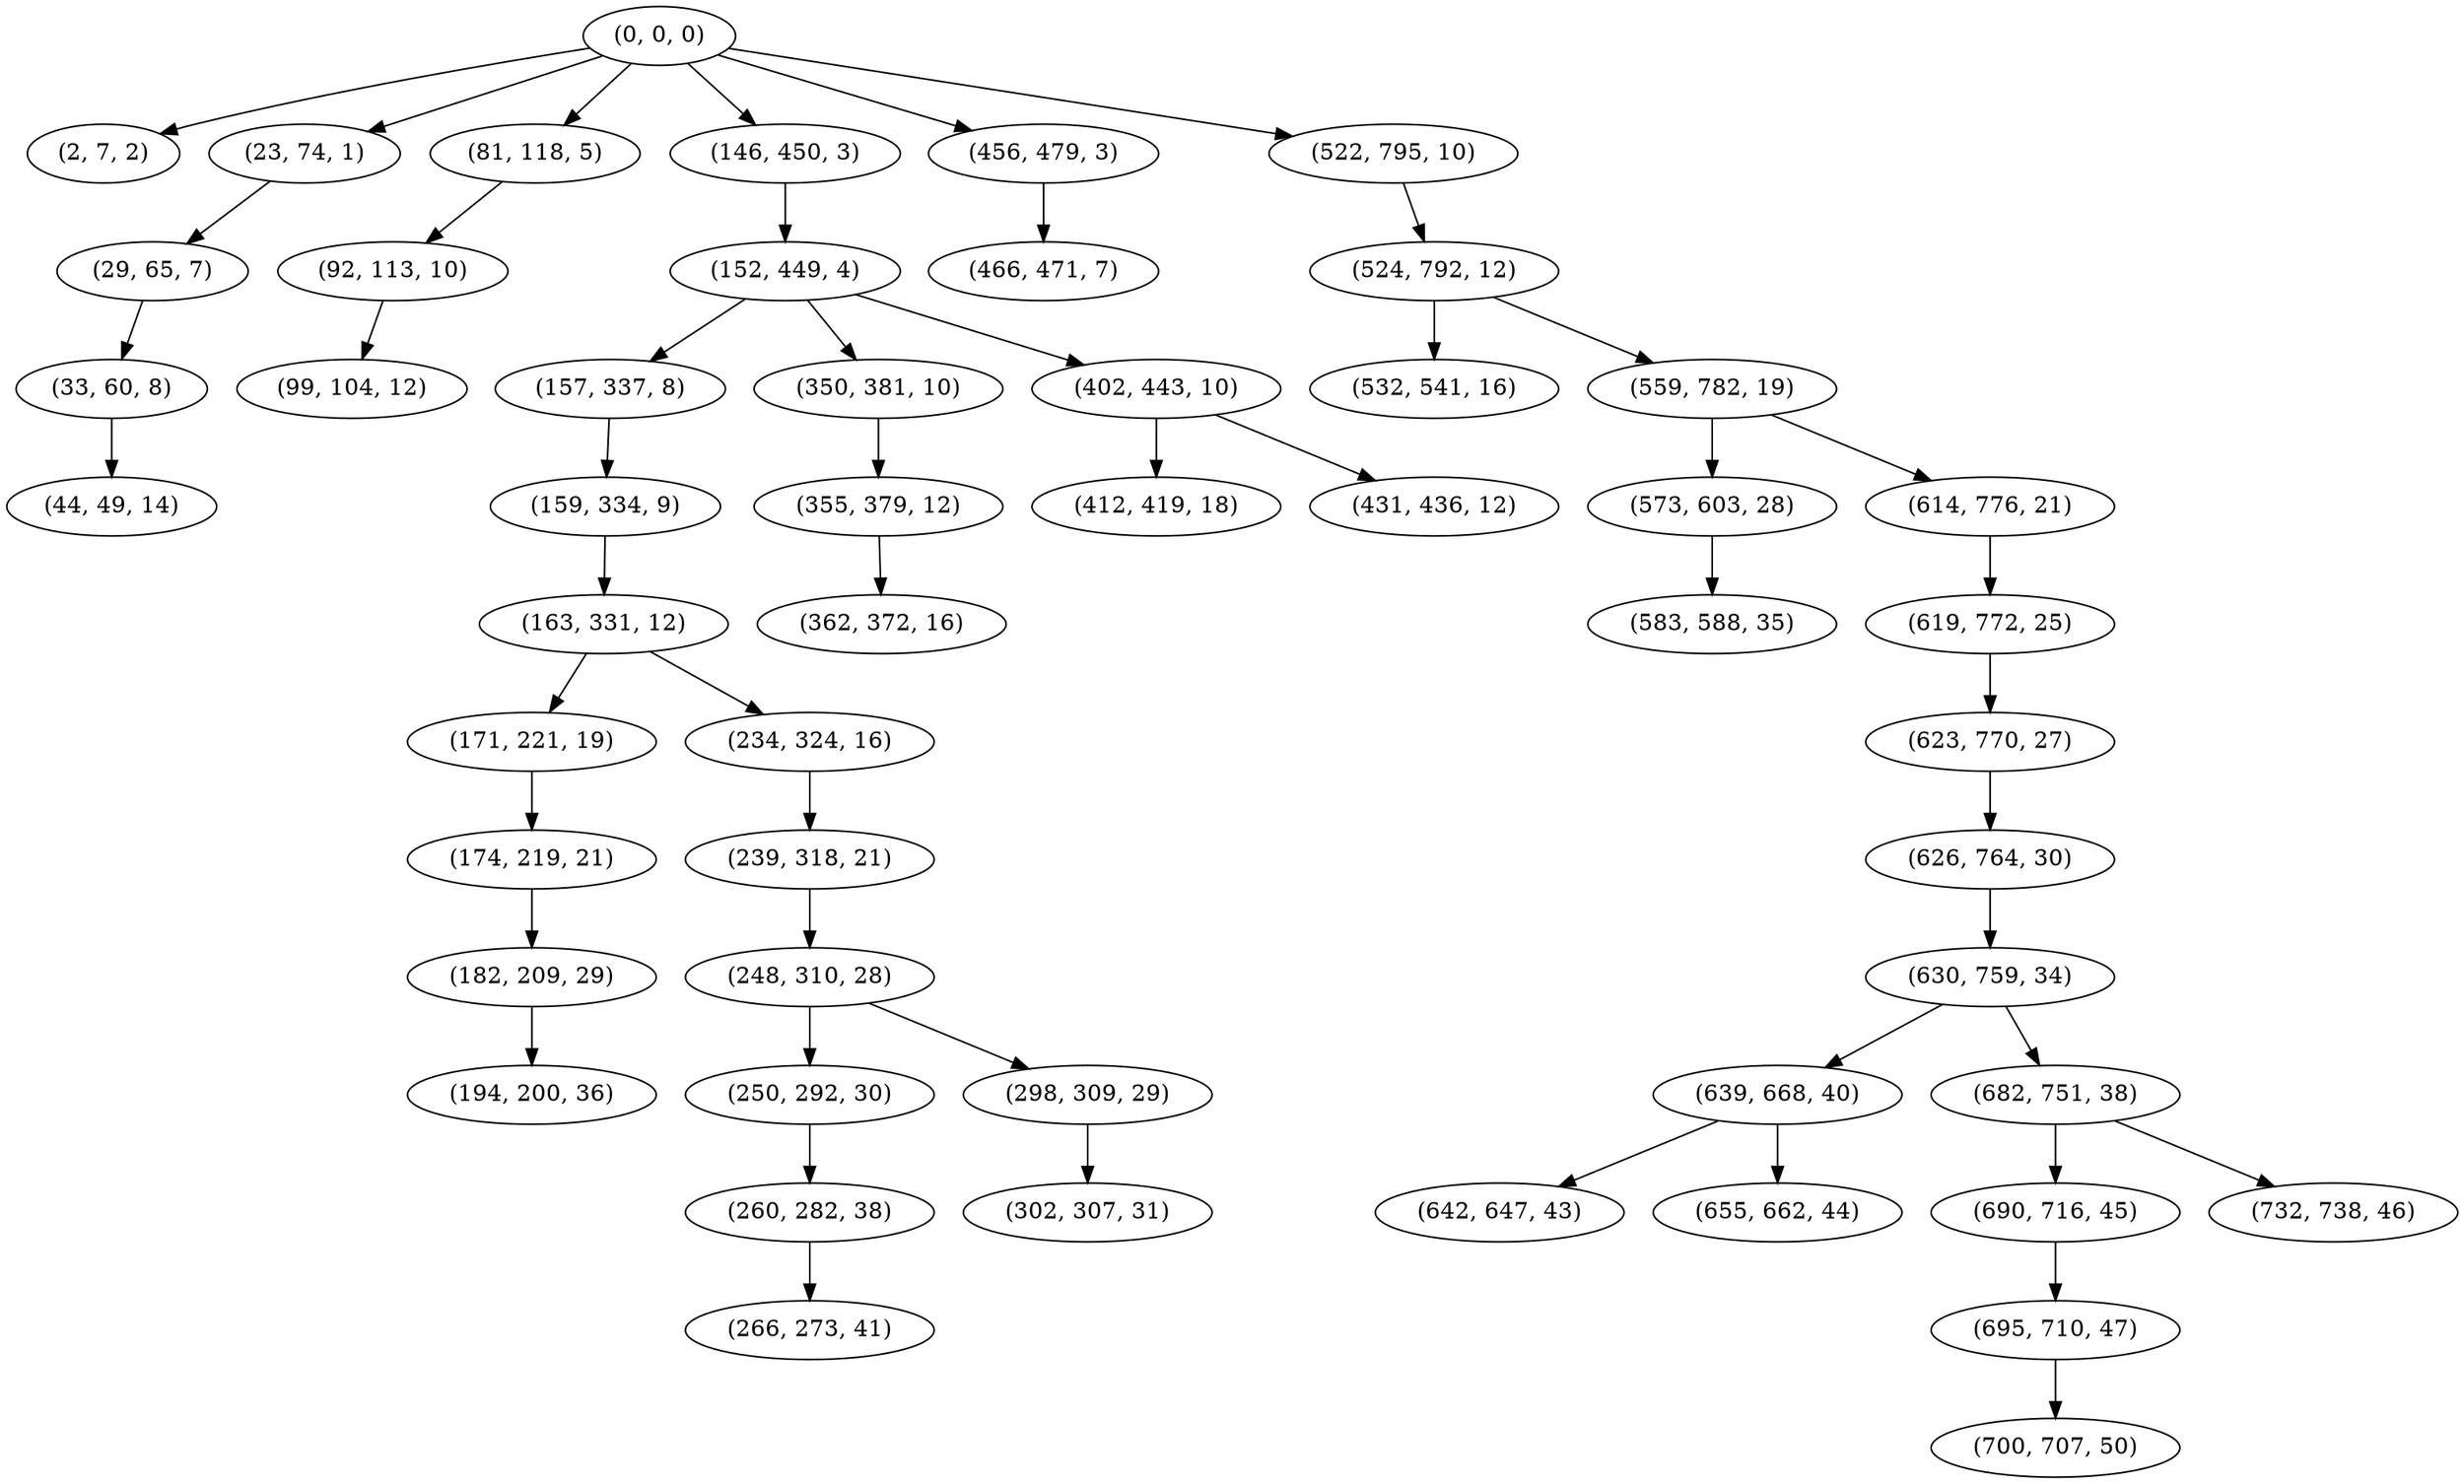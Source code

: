 digraph tree {
    "(0, 0, 0)";
    "(2, 7, 2)";
    "(23, 74, 1)";
    "(29, 65, 7)";
    "(33, 60, 8)";
    "(44, 49, 14)";
    "(81, 118, 5)";
    "(92, 113, 10)";
    "(99, 104, 12)";
    "(146, 450, 3)";
    "(152, 449, 4)";
    "(157, 337, 8)";
    "(159, 334, 9)";
    "(163, 331, 12)";
    "(171, 221, 19)";
    "(174, 219, 21)";
    "(182, 209, 29)";
    "(194, 200, 36)";
    "(234, 324, 16)";
    "(239, 318, 21)";
    "(248, 310, 28)";
    "(250, 292, 30)";
    "(260, 282, 38)";
    "(266, 273, 41)";
    "(298, 309, 29)";
    "(302, 307, 31)";
    "(350, 381, 10)";
    "(355, 379, 12)";
    "(362, 372, 16)";
    "(402, 443, 10)";
    "(412, 419, 18)";
    "(431, 436, 12)";
    "(456, 479, 3)";
    "(466, 471, 7)";
    "(522, 795, 10)";
    "(524, 792, 12)";
    "(532, 541, 16)";
    "(559, 782, 19)";
    "(573, 603, 28)";
    "(583, 588, 35)";
    "(614, 776, 21)";
    "(619, 772, 25)";
    "(623, 770, 27)";
    "(626, 764, 30)";
    "(630, 759, 34)";
    "(639, 668, 40)";
    "(642, 647, 43)";
    "(655, 662, 44)";
    "(682, 751, 38)";
    "(690, 716, 45)";
    "(695, 710, 47)";
    "(700, 707, 50)";
    "(732, 738, 46)";
    "(0, 0, 0)" -> "(2, 7, 2)";
    "(0, 0, 0)" -> "(23, 74, 1)";
    "(0, 0, 0)" -> "(81, 118, 5)";
    "(0, 0, 0)" -> "(146, 450, 3)";
    "(0, 0, 0)" -> "(456, 479, 3)";
    "(0, 0, 0)" -> "(522, 795, 10)";
    "(23, 74, 1)" -> "(29, 65, 7)";
    "(29, 65, 7)" -> "(33, 60, 8)";
    "(33, 60, 8)" -> "(44, 49, 14)";
    "(81, 118, 5)" -> "(92, 113, 10)";
    "(92, 113, 10)" -> "(99, 104, 12)";
    "(146, 450, 3)" -> "(152, 449, 4)";
    "(152, 449, 4)" -> "(157, 337, 8)";
    "(152, 449, 4)" -> "(350, 381, 10)";
    "(152, 449, 4)" -> "(402, 443, 10)";
    "(157, 337, 8)" -> "(159, 334, 9)";
    "(159, 334, 9)" -> "(163, 331, 12)";
    "(163, 331, 12)" -> "(171, 221, 19)";
    "(163, 331, 12)" -> "(234, 324, 16)";
    "(171, 221, 19)" -> "(174, 219, 21)";
    "(174, 219, 21)" -> "(182, 209, 29)";
    "(182, 209, 29)" -> "(194, 200, 36)";
    "(234, 324, 16)" -> "(239, 318, 21)";
    "(239, 318, 21)" -> "(248, 310, 28)";
    "(248, 310, 28)" -> "(250, 292, 30)";
    "(248, 310, 28)" -> "(298, 309, 29)";
    "(250, 292, 30)" -> "(260, 282, 38)";
    "(260, 282, 38)" -> "(266, 273, 41)";
    "(298, 309, 29)" -> "(302, 307, 31)";
    "(350, 381, 10)" -> "(355, 379, 12)";
    "(355, 379, 12)" -> "(362, 372, 16)";
    "(402, 443, 10)" -> "(412, 419, 18)";
    "(402, 443, 10)" -> "(431, 436, 12)";
    "(456, 479, 3)" -> "(466, 471, 7)";
    "(522, 795, 10)" -> "(524, 792, 12)";
    "(524, 792, 12)" -> "(532, 541, 16)";
    "(524, 792, 12)" -> "(559, 782, 19)";
    "(559, 782, 19)" -> "(573, 603, 28)";
    "(559, 782, 19)" -> "(614, 776, 21)";
    "(573, 603, 28)" -> "(583, 588, 35)";
    "(614, 776, 21)" -> "(619, 772, 25)";
    "(619, 772, 25)" -> "(623, 770, 27)";
    "(623, 770, 27)" -> "(626, 764, 30)";
    "(626, 764, 30)" -> "(630, 759, 34)";
    "(630, 759, 34)" -> "(639, 668, 40)";
    "(630, 759, 34)" -> "(682, 751, 38)";
    "(639, 668, 40)" -> "(642, 647, 43)";
    "(639, 668, 40)" -> "(655, 662, 44)";
    "(682, 751, 38)" -> "(690, 716, 45)";
    "(682, 751, 38)" -> "(732, 738, 46)";
    "(690, 716, 45)" -> "(695, 710, 47)";
    "(695, 710, 47)" -> "(700, 707, 50)";
}
